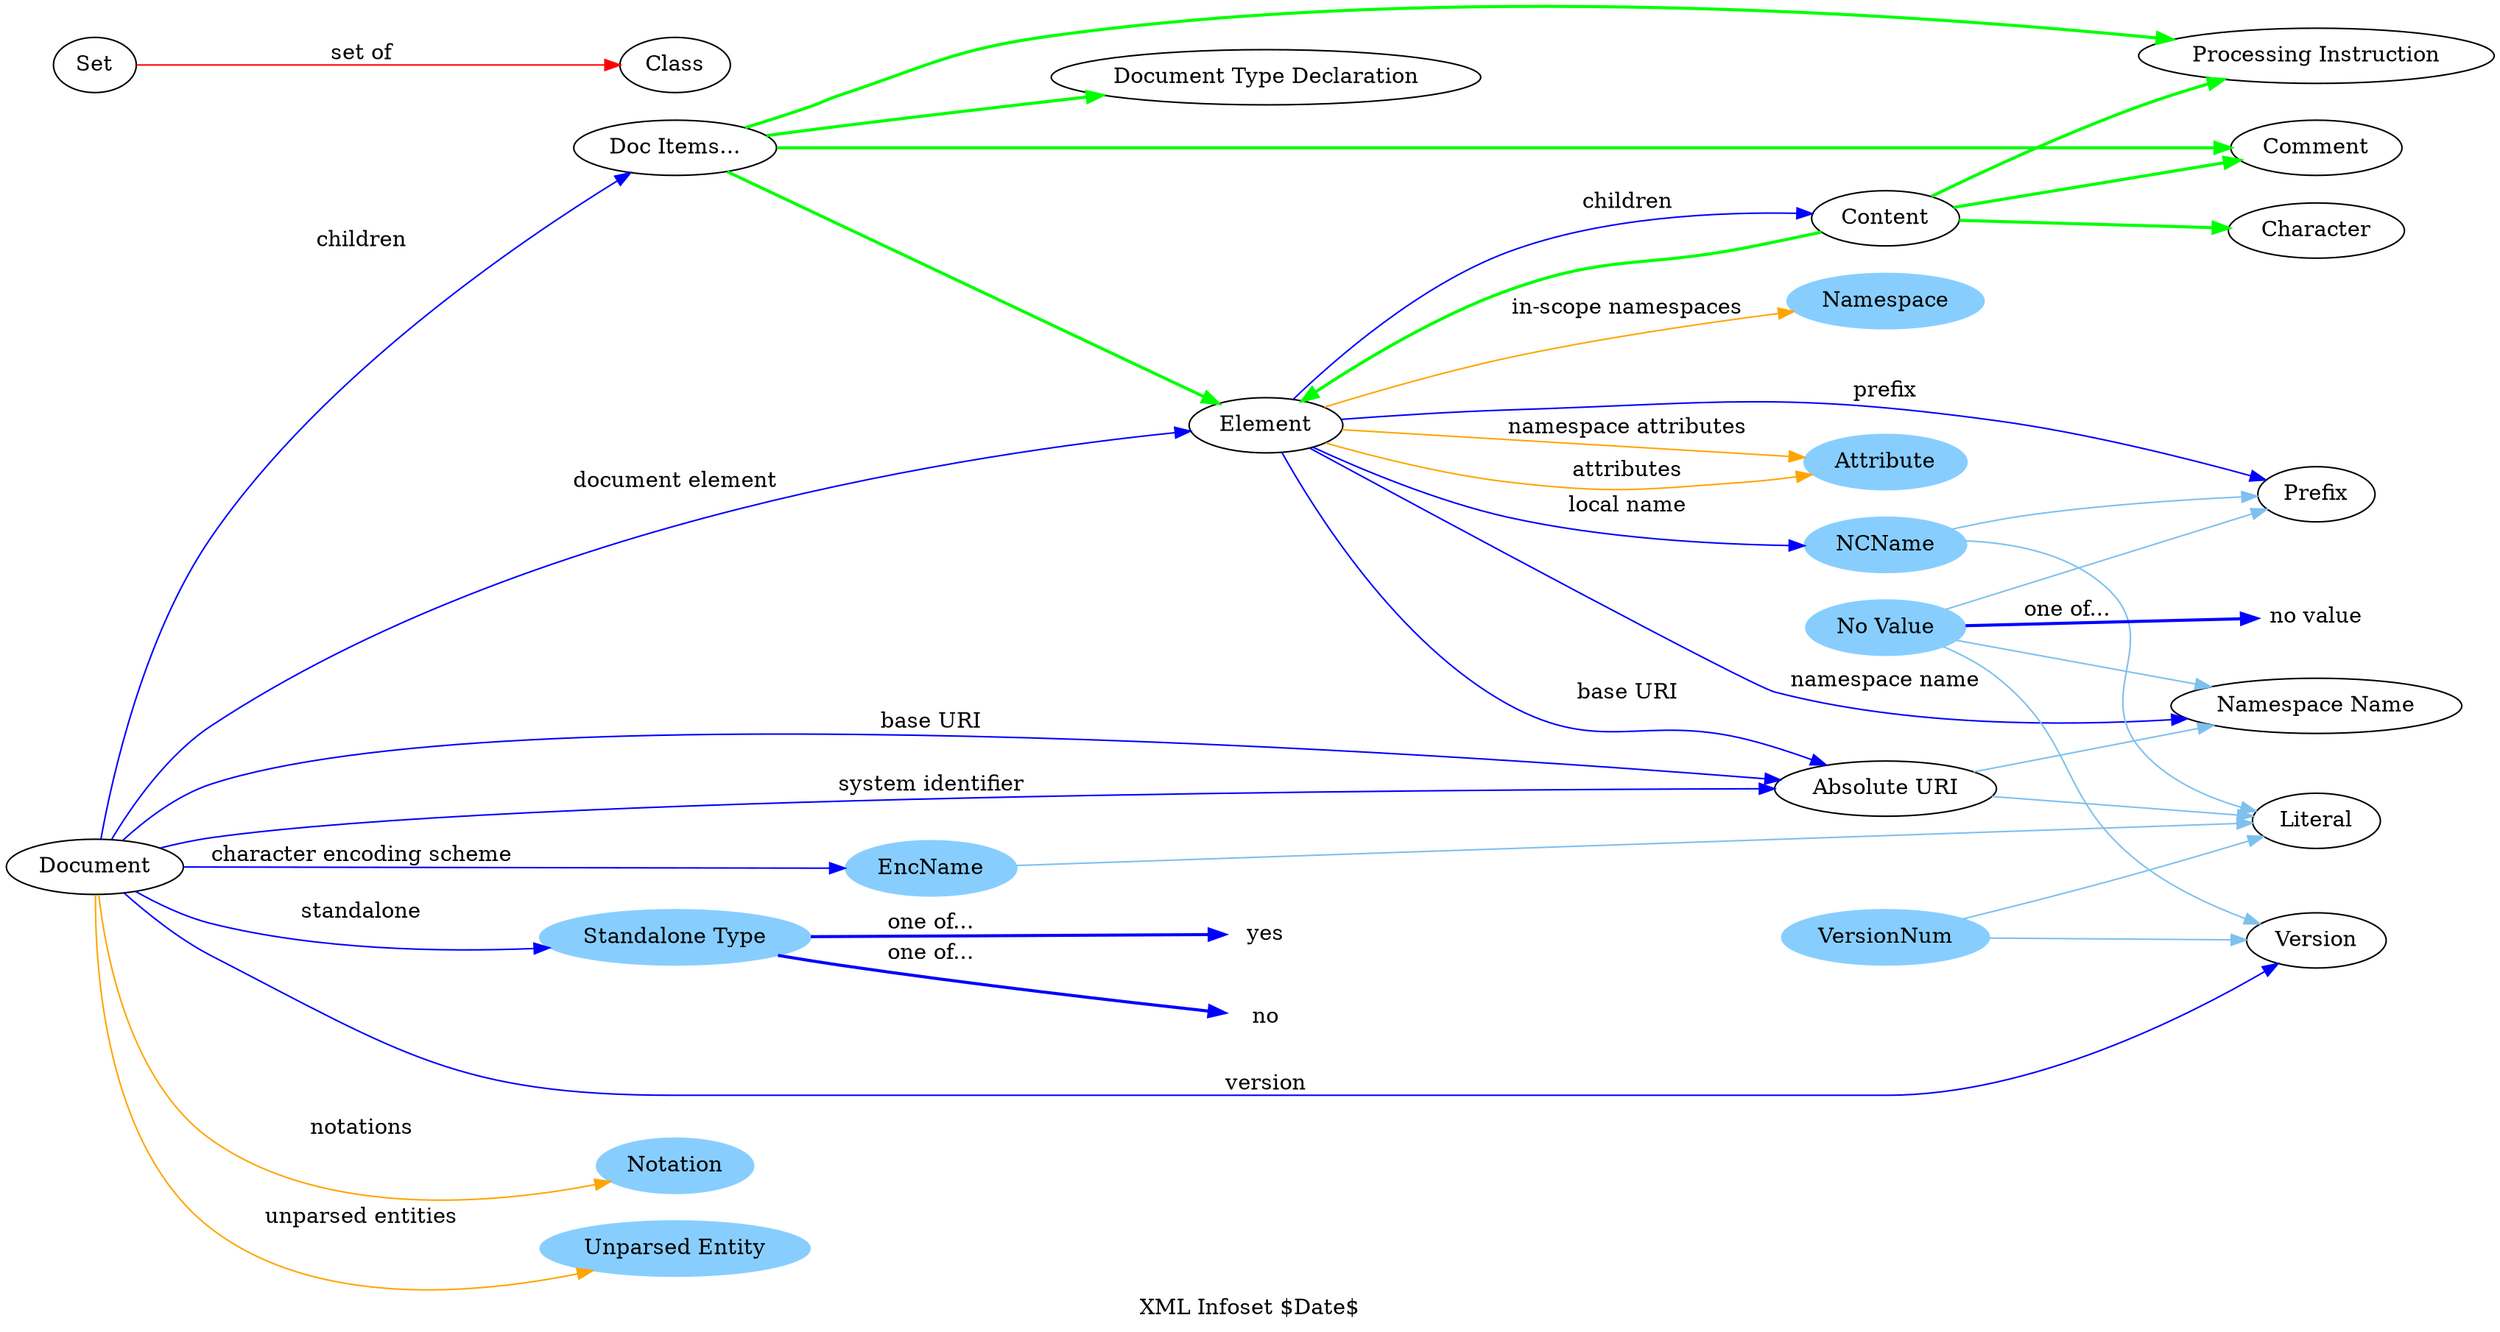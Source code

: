 /* transformed by by Id: rdf2dot.xsl,v 1.10 2001/05/09 20:29:01 connolly Exp  */
digraph N957 {
label="XML Infoset $Date$";
rankdir="LR";
"http://www.w3.org/2001/04/infoset#Document" [label="Document",
];
"http://www.w3.org/2001/04/infoset#Document" -> "mid:infosetUtil#DocChildren" [ /* edge attributes */
label="children",
color="blue",
];
"http://www.w3.org/2001/04/infoset#Document" -> "http://www.w3.org/2001/04/infoset#Element" [ /* edge attributes */
label="document element",
color="blue",
];
"http://www.w3.org/2001/04/infoset#Document" -> "mid:infosetUtil#AbsoluteURI" [ /* edge attributes */
label="base URI",
color="blue",
];
"http://www.w3.org/2001/04/infoset#Document" -> "mid:infosetUtil#AbsoluteURI" [ /* edge attributes */
label="system identifier",
color="blue",
];
"http://www.w3.org/2001/04/infoset#Document" -> "mid:infosetUtil#EncName" [ /* edge attributes */
label="character encoding scheme",
color="blue",
];
"http://www.w3.org/2001/04/infoset#Document" -> "mid:infosetUtil#StandAloneType" [ /* edge attributes */
label="standalone",
color="blue",
];
"http://www.w3.org/2001/04/infoset#Document" -> "http://www.w3.org/2001/04/infoset#Version" [ /* edge attributes */
label="version",
color="blue",
];
"http://www.w3.org/2001/04/infoset#Document" -> "http://www.w3.org/2001/04/infoset#Notation" [ /* edge attributes */
label="notations",
color="orange",
];
"http://www.w3.org/2001/04/infoset#Document" -> "http://www.w3.org/2001/04/infoset#UnparsedEntity" [ /* edge attributes */
label="unparsed entities",
color="orange",
];
"mid:infosetUtil#Set" [label="Set",
];
"mid:infosetUtil#Set" -> "http://www.w3.org/2000/01/rdf-schema#Class" [ /* edge attributes */
label="set of",
color="red",
];
"http://www.w3.org/2000/01/rdf-schema#Class" [label="Class",
];
"mid:infosetUtil#DocChildren" [label="Doc Items...",
];
"mid:infosetUtil#DocChildren" -> "http://www.w3.org/2001/04/infoset#Element" [ /* edge attributes */
color="green",
style="bold",
];
"mid:infosetUtil#DocChildren" -> "http://www.w3.org/2001/04/infoset#ProcessingInstruction" [ /* edge attributes */
color="green",
style="bold",
];
"mid:infosetUtil#DocChildren" -> "http://www.w3.org/2001/04/infoset#Comment" [ /* edge attributes */
color="green",
style="bold",
];
"mid:infosetUtil#DocChildren" -> "http://www.w3.org/2001/04/infoset#DocumentTypeDeclaration" [ /* edge attributes */
color="green",
style="bold",
];
"http://www.w3.org/2001/04/infoset#Element" [label="Element",
];
"http://www.w3.org/2001/04/infoset#Element" -> "mid:infosetUtil#Content" [ /* edge attributes */
label="children",
color="blue",
];
"http://www.w3.org/2001/04/infoset#Element" -> "mid:infosetUtil#AbsoluteURI" [ /* edge attributes */
label="base URI",
color="blue",
];
"http://www.w3.org/2001/04/infoset#Element" -> "mid:infosetUtil#NamespaceName" [ /* edge attributes */
label="namespace name",
color="blue",
];
"http://www.w3.org/2001/04/infoset#Element" -> "mid:infosetUtil#NCName" [ /* edge attributes */
label="local name",
color="blue",
];
"http://www.w3.org/2001/04/infoset#Element" -> "mid:infosetUtil#Prefix" [ /* edge attributes */
label="prefix",
color="blue",
];
"http://www.w3.org/2001/04/infoset#Element" -> "http://www.w3.org/2001/04/infoset#Attribute" [ /* edge attributes */
label="attributes",
color="orange",
];
"http://www.w3.org/2001/04/infoset#Element" -> "http://www.w3.org/2001/04/infoset#Attribute" [ /* edge attributes */
label="namespace attributes",
color="orange",
];
"http://www.w3.org/2001/04/infoset#Element" -> "http://www.w3.org/2001/04/infoset#Namespace" [ /* edge attributes */
label="in-scope namespaces",
color="orange",
];
"mid:infosetUtil#Content" [label="Content",
];
"mid:infosetUtil#Content" -> "http://www.w3.org/2001/04/infoset#Element" [ /* edge attributes */
color="green",
style="bold",
];
"mid:infosetUtil#Content" -> "http://www.w3.org/2001/04/infoset#ProcessingInstruction" [ /* edge attributes */
color="green",
style="bold",
];
"mid:infosetUtil#Content" -> "http://www.w3.org/2001/04/infoset#Character" [ /* edge attributes */
color="green",
style="bold",
];
"mid:infosetUtil#Content" -> "http://www.w3.org/2001/04/infoset#Comment" [ /* edge attributes */
color="green",
style="bold",
];
"mid:infosetUtil#AbsoluteURI" [label="Absolute URI",
];
"mid:infosetUtil#AbsoluteURI" -> "http://www.w3.org/2000/01/rdf-schema#Literal" [ /* edge attributes */
color="skyblue2",
];
"mid:infosetUtil#AbsoluteURI" -> "mid:infosetUtil#NamespaceName" [ /* edge attributes */
color="skyblue2",
];
"mid:infosetUtil#EncName" [color="skyblue1",
style="filled",
label="EncName",
];
"mid:infosetUtil#EncName" -> "http://www.w3.org/2000/01/rdf-schema#Literal" [ /* edge attributes */
color="skyblue2",
];
"mid:infosetUtil#StandAloneType" [color="skyblue1",
style="filled",
label="Standalone Type",
];
"mid:infosetUtil#StandAloneType" -> "http://www.w3.org/2001/04/infoset#yes" [ /* edge attributes */
label="one of...",
color="blue",
style="bold",
];
"mid:infosetUtil#StandAloneType" -> "http://www.w3.org/2001/04/infoset#no" [ /* edge attributes */
label="one of...",
color="blue",
style="bold",
];
"http://www.w3.org/2001/04/infoset#Version" [label="Version",
];
"mid:infosetUtil#NamespaceName" [label="Namespace Name",
];
"mid:infosetUtil#NCName" [color="skyblue1",
style="filled",
label="NCName",
];
"mid:infosetUtil#NCName" -> "http://www.w3.org/2000/01/rdf-schema#Literal" [ /* edge attributes */
color="skyblue2",
];
"mid:infosetUtil#NCName" -> "mid:infosetUtil#Prefix" [ /* edge attributes */
color="skyblue2",
];
"mid:infosetUtil#Prefix" [label="Prefix",
];
"http://www.w3.org/2001/04/infoset#Notation" [label="Notation",
color="skyblue1",
style="filled",
];
"http://www.w3.org/2001/04/infoset#UnparsedEntity" [label="Unparsed Entity",
color="skyblue1",
style="filled",
];
"http://www.w3.org/2001/04/infoset#Attribute" [label="Attribute",
color="skyblue1",
style="filled",
];
"http://www.w3.org/2001/04/infoset#Namespace" [label="Namespace",
color="skyblue1",
style="filled",
];
"http://www.w3.org/2001/04/infoset#ProcessingInstruction" [label="Processing Instruction",
];
"http://www.w3.org/2001/04/infoset#yes" [label="yes",
shape="plaintext",
];
"http://www.w3.org/2001/04/infoset#no" [label="no",
shape="plaintext",
];
"mid:infosetUtil#NoValue" [color="skyblue1",
style="filled",
label="No Value",
];
"mid:infosetUtil#NoValue" -> "http://www.w3.org/2001/04/infoset#Version" [ /* edge attributes */
color="skyblue2",
];
"mid:infosetUtil#NoValue" -> "mid:infosetUtil#NamespaceName" [ /* edge attributes */
color="skyblue2",
];
"mid:infosetUtil#NoValue" -> "mid:infosetUtil#Prefix" [ /* edge attributes */
color="skyblue2",
];
"mid:infosetUtil#NoValue" -> "http://www.w3.org/2001/04/infoset#noValue" [ /* edge attributes */
label="one of...",
color="blue",
style="bold",
];
"http://www.w3.org/2001/04/infoset#noValue" [label="no value",
shape="plaintext",
];
"http://www.w3.org/2000/01/rdf-schema#Literal" [label="Literal",
];
"mid:infosetUtil#VersionNum" [color="skyblue1",
style="filled",
label="VersionNum",
];
"mid:infosetUtil#VersionNum" -> "http://www.w3.org/2000/01/rdf-schema#Literal" [ /* edge attributes */
color="skyblue2",
];
"mid:infosetUtil#VersionNum" -> "http://www.w3.org/2001/04/infoset#Version" [ /* edge attributes */
color="skyblue2",
];
"http://www.w3.org/2001/04/infoset#Comment" [label="Comment",
];
"http://www.w3.org/2001/04/infoset#Character" [label="Character",
];
"http://www.w3.org/2001/04/infoset#DocumentTypeDeclaration" [label="Document Type Declaration",
];
}
